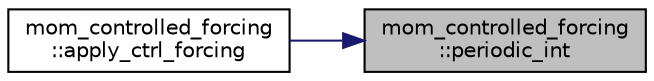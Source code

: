 digraph "mom_controlled_forcing::periodic_int"
{
 // INTERACTIVE_SVG=YES
 // LATEX_PDF_SIZE
  edge [fontname="Helvetica",fontsize="10",labelfontname="Helvetica",labelfontsize="10"];
  node [fontname="Helvetica",fontsize="10",shape=record];
  rankdir="RL";
  Node1 [label="mom_controlled_forcing\l::periodic_int",height=0.2,width=0.4,color="black", fillcolor="grey75", style="filled", fontcolor="black",tooltip="This function maps rval into an integer in the range from 1 to num_period."];
  Node1 -> Node2 [dir="back",color="midnightblue",fontsize="10",style="solid",fontname="Helvetica"];
  Node2 [label="mom_controlled_forcing\l::apply_ctrl_forcing",height=0.2,width=0.4,color="black", fillcolor="white", style="filled",URL="$namespacemom__controlled__forcing.html#a3428c4ca0349d4aad6f5523ffa45f39f",tooltip="This subroutine calls any of the other subroutines in this file that are needed to specify the curren..."];
}
